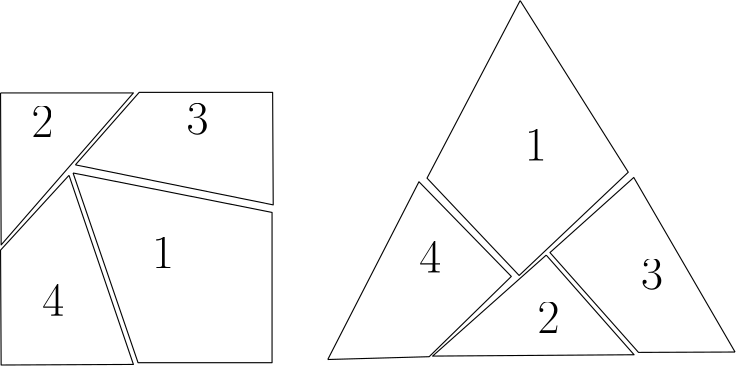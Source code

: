 <?xml version="1.0"?>
<!DOCTYPE ipe SYSTEM "ipe.dtd">
<ipe version="70107" creator="Ipe 7.1.8">
<info created="D:20151004143549" modified="D:20160214135515"/>
<ipestyle name="basic">
<symbol name="arrow/arc(spx)">
<path stroke="sym-stroke" fill="sym-stroke" pen="sym-pen">
0 0 m
-1 0.333 l
-1 -0.333 l
h
</path>
</symbol>
<symbol name="arrow/farc(spx)">
<path stroke="sym-stroke" fill="white" pen="sym-pen">
0 0 m
-1 0.333 l
-1 -0.333 l
h
</path>
</symbol>
<symbol name="arrow/ptarc(spx)">
<path stroke="sym-stroke" fill="sym-stroke" pen="sym-pen">
0 0 m
-1 0.333 l
-0.8 0 l
-1 -0.333 l
h
</path>
</symbol>
<symbol name="arrow/fptarc(spx)">
<path stroke="sym-stroke" fill="white" pen="sym-pen">
0 0 m
-1 0.333 l
-0.8 0 l
-1 -0.333 l
h
</path>
</symbol>
<symbol name="mark/circle(sx)" transformations="translations">
<path fill="sym-stroke">
0.6 0 0 0.6 0 0 e
0.4 0 0 0.4 0 0 e
</path>
</symbol>
<symbol name="mark/disk(sx)" transformations="translations">
<path fill="sym-stroke">
0.6 0 0 0.6 0 0 e
</path>
</symbol>
<symbol name="mark/fdisk(sfx)" transformations="translations">
<group>
<path fill="sym-fill">
0.5 0 0 0.5 0 0 e
</path>
<path fill="sym-stroke" fillrule="eofill">
0.6 0 0 0.6 0 0 e
0.4 0 0 0.4 0 0 e
</path>
</group>
</symbol>
<symbol name="mark/box(sx)" transformations="translations">
<path fill="sym-stroke" fillrule="eofill">
-0.6 -0.6 m
0.6 -0.6 l
0.6 0.6 l
-0.6 0.6 l
h
-0.4 -0.4 m
0.4 -0.4 l
0.4 0.4 l
-0.4 0.4 l
h
</path>
</symbol>
<symbol name="mark/square(sx)" transformations="translations">
<path fill="sym-stroke">
-0.6 -0.6 m
0.6 -0.6 l
0.6 0.6 l
-0.6 0.6 l
h
</path>
</symbol>
<symbol name="mark/fsquare(sfx)" transformations="translations">
<group>
<path fill="sym-fill">
-0.5 -0.5 m
0.5 -0.5 l
0.5 0.5 l
-0.5 0.5 l
h
</path>
<path fill="sym-stroke" fillrule="eofill">
-0.6 -0.6 m
0.6 -0.6 l
0.6 0.6 l
-0.6 0.6 l
h
-0.4 -0.4 m
0.4 -0.4 l
0.4 0.4 l
-0.4 0.4 l
h
</path>
</group>
</symbol>
<symbol name="mark/cross(sx)" transformations="translations">
<group>
<path fill="sym-stroke">
-0.43 -0.57 m
0.57 0.43 l
0.43 0.57 l
-0.57 -0.43 l
h
</path>
<path fill="sym-stroke">
-0.43 0.57 m
0.57 -0.43 l
0.43 -0.57 l
-0.57 0.43 l
h
</path>
</group>
</symbol>
<symbol name="arrow/fnormal(spx)">
<path stroke="sym-stroke" fill="white" pen="sym-pen">
0 0 m
-1 0.333 l
-1 -0.333 l
h
</path>
</symbol>
<symbol name="arrow/pointed(spx)">
<path stroke="sym-stroke" fill="sym-stroke" pen="sym-pen">
0 0 m
-1 0.333 l
-0.8 0 l
-1 -0.333 l
h
</path>
</symbol>
<symbol name="arrow/fpointed(spx)">
<path stroke="sym-stroke" fill="white" pen="sym-pen">
0 0 m
-1 0.333 l
-0.8 0 l
-1 -0.333 l
h
</path>
</symbol>
<symbol name="arrow/linear(spx)">
<path stroke="sym-stroke" pen="sym-pen">
-1 0.333 m
0 0 l
-1 -0.333 l
</path>
</symbol>
<symbol name="arrow/fdouble(spx)">
<path stroke="sym-stroke" fill="white" pen="sym-pen">
0 0 m
-1 0.333 l
-1 -0.333 l
h
-1 0 m
-2 0.333 l
-2 -0.333 l
h
</path>
</symbol>
<symbol name="arrow/double(spx)">
<path stroke="sym-stroke" fill="sym-stroke" pen="sym-pen">
0 0 m
-1 0.333 l
-1 -0.333 l
h
-1 0 m
-2 0.333 l
-2 -0.333 l
h
</path>
</symbol>
<pen name="heavier" value="0.8"/>
<pen name="fat" value="1.2"/>
<pen name="ultrafat" value="2"/>
<symbolsize name="large" value="5"/>
<symbolsize name="small" value="2"/>
<symbolsize name="tiny" value="1.1"/>
<arrowsize name="large" value="10"/>
<arrowsize name="small" value="5"/>
<arrowsize name="tiny" value="3"/>
<color name="red" value="1 0 0"/>
<color name="green" value="0 1 0"/>
<color name="blue" value="0 0 1"/>
<color name="yellow" value="1 1 0"/>
<color name="orange" value="1 0.647 0"/>
<color name="gold" value="1 0.843 0"/>
<color name="purple" value="0.627 0.125 0.941"/>
<color name="gray" value="0.745"/>
<color name="brown" value="0.647 0.165 0.165"/>
<color name="navy" value="0 0 0.502"/>
<color name="pink" value="1 0.753 0.796"/>
<color name="seagreen" value="0.18 0.545 0.341"/>
<color name="turquoise" value="0.251 0.878 0.816"/>
<color name="violet" value="0.933 0.51 0.933"/>
<color name="darkblue" value="0 0 0.545"/>
<color name="darkcyan" value="0 0.545 0.545"/>
<color name="darkgray" value="0.663"/>
<color name="darkgreen" value="0 0.392 0"/>
<color name="darkmagenta" value="0.545 0 0.545"/>
<color name="darkorange" value="1 0.549 0"/>
<color name="darkred" value="0.545 0 0"/>
<color name="lightblue" value="0.678 0.847 0.902"/>
<color name="lightcyan" value="0.878 1 1"/>
<color name="lightgray" value="0.827"/>
<color name="lightgreen" value="0.565 0.933 0.565"/>
<color name="lightyellow" value="1 1 0.878"/>
<dashstyle name="dashed" value="[4] 0"/>
<dashstyle name="dotted" value="[1 3] 0"/>
<dashstyle name="dash dotted" value="[4 2 1 2] 0"/>
<dashstyle name="dash dot dotted" value="[4 2 1 2 1 2] 0"/>
<textsize name="large" value="\large"/>
<textsize name="Large" value="\Large"/>
<textsize name="LARGE" value="\LARGE"/>
<textsize name="huge" value="\huge"/>
<textsize name="Huge" value="\Huge"/>
<textsize name="small" value="\small"/>
<textsize name="footnote" value="\footnotesize"/>
<textsize name="tiny" value="\tiny"/>
<textstyle name="center" begin="\begin{center}" end="\end{center}"/>
<textstyle name="itemize" begin="\begin{itemize}" end="\end{itemize}"/>
<textstyle name="item" begin="\begin{itemize}\item{}" end="\end{itemize}"/>
<gridsize name="4 pts" value="4"/>
<gridsize name="8 pts (~3 mm)" value="8"/>
<gridsize name="16 pts (~6 mm)" value="16"/>
<gridsize name="32 pts (~12 mm)" value="32"/>
<gridsize name="10 pts (~3.5 mm)" value="10"/>
<gridsize name="20 pts (~7 mm)" value="20"/>
<gridsize name="14 pts (~5 mm)" value="14"/>
<gridsize name="28 pts (~10 mm)" value="28"/>
<gridsize name="56 pts (~20 mm)" value="56"/>
<anglesize name="90 deg" value="90"/>
<anglesize name="60 deg" value="60"/>
<anglesize name="45 deg" value="45"/>
<anglesize name="30 deg" value="30"/>
<anglesize name="22.5 deg" value="22.5"/>
<tiling name="falling" angle="-60" step="4" width="1"/>
<tiling name="rising" angle="30" step="4" width="1"/>
</ipestyle>
<ipestyle name="bigpaper">
<layout paper="10000 6000" origin="0 0" frame="10000 6000"/>
<titlestyle pos="10 10" size="LARGE" color="title"  valign="baseline"/>
</ipestyle>
<page>
<layer name="alpha"/>
<view layers="alpha" active="alpha"/>
<path layer="alpha" matrix="0.458832 0 0 0.458832 776.411 290.199" stroke="black">
21.8869 525.213 m
126.12 525.213 l
22.3421 405.96 l
21.8869 525.213 l
</path>
<path matrix="0.458832 0 0 0.458832 776.411 290.199" stroke="black">
75.5965 460.58 m
126.12 312.196 l
22.3421 311.741 l
21.8869 401.863 l
75.5965 460.58 l
</path>
<path matrix="0.458832 0 0 0.458832 776.411 290.199" stroke="black">
78.7827 462.401 m
129.761 313.561 l
234.905 313.561 l
234.905 431.449 l
78.7827 462.401 l
</path>
<path matrix="0.458832 0 0 0.458832 776.411 290.199" stroke="black">
80.6033 468.773 m
130.672 525.669 l
235.36 525.669 l
235.815 437.366 l
80.6033 468.773 l
</path>
<path matrix="0.303507 -0.344107 0.344107 0.303507 795.513 320.925" stroke="black">
21.8869 525.213 m
126.12 525.213 l
22.3421 405.96 l
21.8869 525.213 l
</path>
<path matrix="-0.318954 0.329841 -0.329841 -0.318954 1080.28 557.185" stroke="black">
75.5965 460.58 m
126.12 312.196 l
22.3421 311.741 l
21.8869 401.863 l
75.5965 460.58 l
</path>
<path matrix="0.315371 -0.333268 0.333268 0.315371 794.559 444.867" stroke="black">
78.7827 462.401 m
129.761 313.561 l
234.905 313.561 l
234.905 431.449 l
78.7827 462.401 l
</path>
<path matrix="-0.304435 0.343287 -0.343287 -0.304435 1236.34 552.95" stroke="black">
80.6033 468.773 m
130.672 525.669 l
235.36 525.669 l
235.815 437.366 l
80.6033 468.773 l
</path>
<text matrix="0.458832 0 0 0.458832 775.218 420.232" transformations="translations" pos="143.339 104.225" stroke="black" type="label" valign="baseline" size="LARGE">1</text>
<text matrix="0.458832 0 0 0.458832 909.367 459.003" transformations="translations" pos="143.339 104.225" stroke="black" type="label" valign="baseline" size="LARGE">1</text>
<text matrix="0.458832 0 0 0.458832 775.218 420.232" transformations="translations" pos="48.6987 207.315" stroke="black" type="label" valign="baseline" size="LARGE">2</text>
<text matrix="0.458832 0 0 0.458832 957.443 349.668" transformations="translations" pos="48.6987 207.315" stroke="black" type="label" valign="baseline" size="LARGE">2</text>
<text matrix="0.458832 0 0 0.458832 775.218 420.232" transformations="translations" pos="170.379 209.005" stroke="black" type="label" valign="baseline" size="LARGE">3</text>
<text matrix="0.458832 0 0 0.458832 938.833 364.401" transformations="translations" pos="170.379 209.005" stroke="black" type="label" valign="baseline" size="LARGE">3</text>
<text matrix="0.458832 0 0 0.458832 775.218 420.232" transformations="translations" pos="57.1487 67.0454" stroke="black" type="label" valign="baseline" size="LARGE">4</text>
<text matrix="0.458832 0 0 0.458832 910.918 435.74" transformations="translations" pos="57.1487 67.0454" stroke="black" type="label" valign="baseline" size="LARGE">4</text>
</page>
</ipe>
